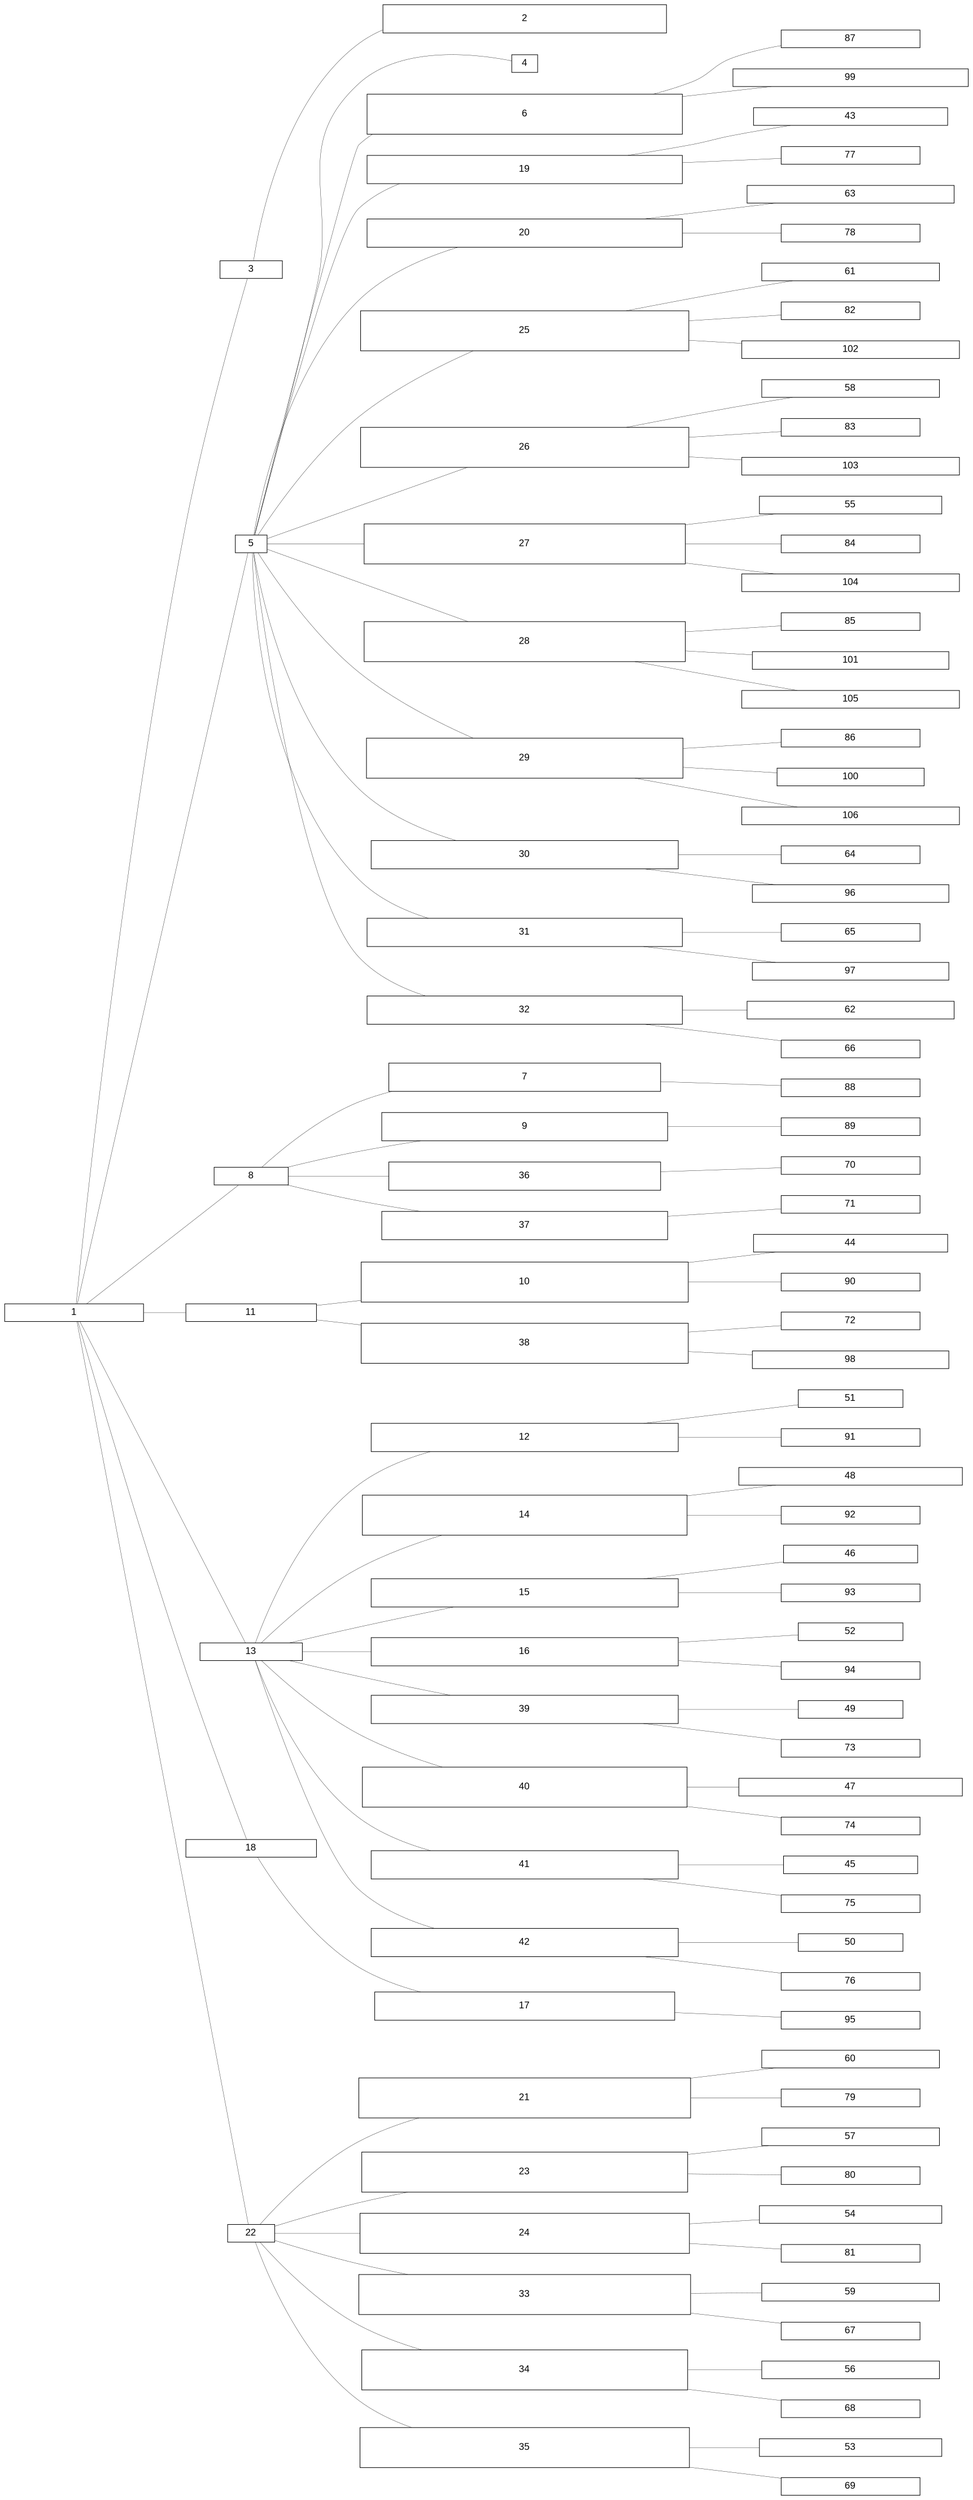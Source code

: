 graph graph0 {

    fontsize=8; 
    fontname="Arial";
    splines=true; 
    sep=1;
    overlap=false;


    rankdir=LR;


{ 
    node [shape=rect,fontname="Arial",fontsize=8,margin=0,penwidth=0.5,fillcolor=none];

    1 [fixedsize=true,id="el1",width=1.635,height=0.207];
    2 [fixedsize=true,id="el2",width=3.341,height=0.339];
    3 [fixedsize=true,id="el3",width=0.739,height=0.207];
    4 [fixedsize=true,id="el4",width=0.305,height=0.207];
    5 [fixedsize=true,id="el5",width=0.374,height=0.207];
    6 [fixedsize=true,id="el6",width=3.722,height=0.467];
    7 [fixedsize=true,id="el7",width=3.207,height=0.339];
    8 [fixedsize=true,id="el8",width=0.873,height=0.207];
    9 [fixedsize=true,id="el9",width=3.379,height=0.339];
    10 [fixedsize=true,id="el10",width=3.867,height=0.467];
    11 [fixedsize=true,id="el11",width=1.536,height=0.207];
    12 [fixedsize=true,id="el12",width=3.619,height=0.339];
    13 [fixedsize=true,id="el13",width=1.204,height=0.207];
    14 [fixedsize=true,id="el14",width=3.836,height=0.467];
    15 [fixedsize=true,id="el15",width=3.619,height=0.339];
    16 [fixedsize=true,id="el16",width=3.619,height=0.339];
    17 [fixedsize=true,id="el17",width=3.540,height=0.339];
    18 [fixedsize=true,id="el18",width=1.535,height=0.207];
    19 [fixedsize=true,id="el19",width=3.722,height=0.339];
    20 [fixedsize=true,id="el20",width=3.722,height=0.339];
    21 [fixedsize=true,id="el21",width=3.915,height=0.467];
    22 [fixedsize=true,id="el22",width=0.561,height=0.207];
    23 [fixedsize=true,id="el23",width=3.842,height=0.467];
    24 [fixedsize=true,id="el24",width=3.887,height=0.467];
    25 [fixedsize=true,id="el25",width=3.880,height=0.467];
    26 [fixedsize=true,id="el26",width=3.879,height=0.467];
    27 [fixedsize=true,id="el27",width=3.790,height=0.467];
    28 [fixedsize=true,id="el28",width=3.790,height=0.467];
    29 [fixedsize=true,id="el29",width=3.737,height=0.467];
    30 [fixedsize=true,id="el30",width=3.628,height=0.339];
    31 [fixedsize=true,id="el31",width=3.722,height=0.339];
    32 [fixedsize=true,id="el32",width=3.722,height=0.339];
    33 [fixedsize=true,id="el33",width=3.915,height=0.467];
    34 [fixedsize=true,id="el34",width=3.842,height=0.467];
    35 [fixedsize=true,id="el35",width=3.887,height=0.467];
    36 [fixedsize=true,id="el36",width=3.207,height=0.339];
    37 [fixedsize=true,id="el37",width=3.379,height=0.339];
    38 [fixedsize=true,id="el38",width=3.867,height=0.467];
    39 [fixedsize=true,id="el39",width=3.619,height=0.339];
    40 [fixedsize=true,id="el40",width=3.836,height=0.467];
    41 [fixedsize=true,id="el41",width=3.619,height=0.339];
    42 [fixedsize=true,id="el42",width=3.619,height=0.339];
    43 [fixedsize=true,id="el43",width=2.286,height=0.207];
    44 [fixedsize=true,id="el44",width=2.286,height=0.207];
    45 [fixedsize=true,id="el45",width=1.589,height=0.207];
    46 [fixedsize=true,id="el46",width=1.589,height=0.207];
    47 [fixedsize=true,id="el47",width=2.637,height=0.207];
    48 [fixedsize=true,id="el48",width=2.637,height=0.207];
    49 [fixedsize=true,id="el49",width=1.241,height=0.207];
    50 [fixedsize=true,id="el50",width=1.241,height=0.207];
    51 [fixedsize=true,id="el51",width=1.241,height=0.207];
    52 [fixedsize=true,id="el52",width=1.241,height=0.207];
    53 [fixedsize=true,id="el53",width=2.151,height=0.207];
    54 [fixedsize=true,id="el54",width=2.151,height=0.207];
    55 [fixedsize=true,id="el55",width=2.151,height=0.207];
    56 [fixedsize=true,id="el56",width=2.092,height=0.207];
    57 [fixedsize=true,id="el57",width=2.092,height=0.207];
    58 [fixedsize=true,id="el58",width=2.092,height=0.207];
    59 [fixedsize=true,id="el59",width=2.092,height=0.207];
    60 [fixedsize=true,id="el60",width=2.092,height=0.207];
    61 [fixedsize=true,id="el61",width=2.092,height=0.207];
    62 [fixedsize=true,id="el62",width=2.451,height=0.207];
    63 [fixedsize=true,id="el63",width=2.451,height=0.207];
    64 [fixedsize=true,id="el64",width=1.635,height=0.207];
    65 [fixedsize=true,id="el65",width=1.635,height=0.207];
    66 [fixedsize=true,id="el66",width=1.635,height=0.207];
    67 [fixedsize=true,id="el67",width=1.635,height=0.207];
    68 [fixedsize=true,id="el68",width=1.635,height=0.207];
    69 [fixedsize=true,id="el69",width=1.635,height=0.207];
    70 [fixedsize=true,id="el70",width=1.635,height=0.207];
    71 [fixedsize=true,id="el71",width=1.635,height=0.207];
    72 [fixedsize=true,id="el72",width=1.635,height=0.207];
    73 [fixedsize=true,id="el73",width=1.635,height=0.207];
    74 [fixedsize=true,id="el74",width=1.635,height=0.207];
    75 [fixedsize=true,id="el75",width=1.635,height=0.207];
    76 [fixedsize=true,id="el76",width=1.635,height=0.207];
    77 [fixedsize=true,id="el77",width=1.635,height=0.207];
    78 [fixedsize=true,id="el78",width=1.635,height=0.207];
    79 [fixedsize=true,id="el79",width=1.635,height=0.207];
    80 [fixedsize=true,id="el80",width=1.635,height=0.207];
    81 [fixedsize=true,id="el81",width=1.635,height=0.207];
    82 [fixedsize=true,id="el82",width=1.635,height=0.207];
    83 [fixedsize=true,id="el83",width=1.635,height=0.207];
    84 [fixedsize=true,id="el84",width=1.635,height=0.207];
    85 [fixedsize=true,id="el85",width=1.635,height=0.207];
    86 [fixedsize=true,id="el86",width=1.635,height=0.207];
    87 [fixedsize=true,id="el87",width=1.635,height=0.207];
    88 [fixedsize=true,id="el88",width=1.635,height=0.207];
    89 [fixedsize=true,id="el89",width=1.635,height=0.207];
    90 [fixedsize=true,id="el90",width=1.635,height=0.207];
    91 [fixedsize=true,id="el91",width=1.635,height=0.207];
    92 [fixedsize=true,id="el92",width=1.635,height=0.207];
    93 [fixedsize=true,id="el93",width=1.635,height=0.207];
    94 [fixedsize=true,id="el94",width=1.635,height=0.207];
    95 [fixedsize=true,id="el95",width=1.635,height=0.207];
    96 [fixedsize=true,id="el96",width=2.318,height=0.207];
    97 [fixedsize=true,id="el97",width=2.318,height=0.207];
    98 [fixedsize=true,id="el98",width=2.318,height=0.207];
    99 [fixedsize=true,id="el99",width=2.779,height=0.207];
    100 [fixedsize=true,id="el100",width=1.731,height=0.207];
    101 [fixedsize=true,id="el101",width=2.316,height=0.207];
    102 [fixedsize=true,id="el102",width=2.568,height=0.207];
    103 [fixedsize=true,id="el103",width=2.568,height=0.207];
    104 [fixedsize=true,id="el104",width=2.568,height=0.207];
    105 [fixedsize=true,id="el105",width=2.568,height=0.207];
    106 [fixedsize=true,id="el106",width=2.568,height=0.207];
}
edge [penwidth=0.2];
3 -- 2 [id="edge3_2",dir="none"];
5 -- 4 [id="edge5_4",dir="none"];
5 -- 6 [id="edge5_6",dir="none"];
8 -- 7 [id="edge8_7",dir="none"];
8 -- 9 [id="edge8_9",dir="none"];
11 -- 10 [id="edge11_10",dir="none"];
13 -- 12 [id="edge13_12",dir="none"];
13 -- 14 [id="edge13_14",dir="none"];
13 -- 15 [id="edge13_15",dir="none"];
13 -- 16 [id="edge13_16",dir="none"];
18 -- 17 [id="edge18_17",dir="none"];
5 -- 19 [id="edge5_19",dir="none"];
5 -- 20 [id="edge5_20",dir="none"];
22 -- 21 [id="edge22_21",dir="none"];
22 -- 23 [id="edge22_23",dir="none"];
22 -- 24 [id="edge22_24",dir="none"];
5 -- 25 [id="edge5_25",dir="none"];
5 -- 26 [id="edge5_26",dir="none"];
5 -- 27 [id="edge5_27",dir="none"];
5 -- 28 [id="edge5_28",dir="none"];
5 -- 29 [id="edge5_29",dir="none"];
5 -- 30 [id="edge5_30",dir="none"];
5 -- 31 [id="edge5_31",dir="none"];
5 -- 32 [id="edge5_32",dir="none"];
22 -- 33 [id="edge22_33",dir="none"];
22 -- 34 [id="edge22_34",dir="none"];
22 -- 35 [id="edge22_35",dir="none"];
8 -- 36 [id="edge8_36",dir="none"];
8 -- 37 [id="edge8_37",dir="none"];
11 -- 38 [id="edge11_38",dir="none"];
13 -- 39 [id="edge13_39",dir="none"];
13 -- 40 [id="edge13_40",dir="none"];
13 -- 41 [id="edge13_41",dir="none"];
13 -- 42 [id="edge13_42",dir="none"];
19 -- 43 [id="edge19_43",dir="none"];
10 -- 44 [id="edge10_44",dir="none"];
41 -- 45 [id="edge41_45",dir="none"];
15 -- 46 [id="edge15_46",dir="none"];
40 -- 47 [id="edge40_47",dir="none"];
14 -- 48 [id="edge14_48",dir="none"];
39 -- 49 [id="edge39_49",dir="none"];
42 -- 50 [id="edge42_50",dir="none"];
12 -- 51 [id="edge12_51",dir="none"];
16 -- 52 [id="edge16_52",dir="none"];
35 -- 53 [id="edge35_53",dir="none"];
24 -- 54 [id="edge24_54",dir="none"];
27 -- 55 [id="edge27_55",dir="none"];
34 -- 56 [id="edge34_56",dir="none"];
23 -- 57 [id="edge23_57",dir="none"];
26 -- 58 [id="edge26_58",dir="none"];
33 -- 59 [id="edge33_59",dir="none"];
21 -- 60 [id="edge21_60",dir="none"];
25 -- 61 [id="edge25_61",dir="none"];
32 -- 62 [id="edge32_62",dir="none"];
20 -- 63 [id="edge20_63",dir="none"];
30 -- 64 [id="edge30_64",dir="none"];
31 -- 65 [id="edge31_65",dir="none"];
32 -- 66 [id="edge32_66",dir="none"];
33 -- 67 [id="edge33_67",dir="none"];
34 -- 68 [id="edge34_68",dir="none"];
35 -- 69 [id="edge35_69",dir="none"];
36 -- 70 [id="edge36_70",dir="none"];
37 -- 71 [id="edge37_71",dir="none"];
38 -- 72 [id="edge38_72",dir="none"];
39 -- 73 [id="edge39_73",dir="none"];
40 -- 74 [id="edge40_74",dir="none"];
41 -- 75 [id="edge41_75",dir="none"];
42 -- 76 [id="edge42_76",dir="none"];
19 -- 77 [id="edge19_77",dir="none"];
20 -- 78 [id="edge20_78",dir="none"];
21 -- 79 [id="edge21_79",dir="none"];
23 -- 80 [id="edge23_80",dir="none"];
24 -- 81 [id="edge24_81",dir="none"];
25 -- 82 [id="edge25_82",dir="none"];
26 -- 83 [id="edge26_83",dir="none"];
27 -- 84 [id="edge27_84",dir="none"];
28 -- 85 [id="edge28_85",dir="none"];
29 -- 86 [id="edge29_86",dir="none"];
6 -- 87 [id="edge6_87",dir="none"];
7 -- 88 [id="edge7_88",dir="none"];
9 -- 89 [id="edge9_89",dir="none"];
10 -- 90 [id="edge10_90",dir="none"];
12 -- 91 [id="edge12_91",dir="none"];
14 -- 92 [id="edge14_92",dir="none"];
15 -- 93 [id="edge15_93",dir="none"];
16 -- 94 [id="edge16_94",dir="none"];
17 -- 95 [id="edge17_95",dir="none"];
30 -- 96 [id="edge30_96",dir="none"];
31 -- 97 [id="edge31_97",dir="none"];
38 -- 98 [id="edge38_98",dir="none"];
6 -- 99 [id="edge6_99",dir="none"];
29 -- 100 [id="edge29_100",dir="none"];
28 -- 101 [id="edge28_101",dir="none"];
25 -- 102 [id="edge25_102",dir="none"];
26 -- 103 [id="edge26_103",dir="none"];
27 -- 104 [id="edge27_104",dir="none"];
28 -- 105 [id="edge28_105",dir="none"];
29 -- 106 [id="edge29_106",dir="none"];
1 -- 3 [id="edge1_3",dir="none"];
1 -- 5 [id="edge1_5",dir="none"];
1 -- 8 [id="edge1_8",dir="none"];
1 -- 11 [id="edge1_11",dir="none"];
1 -- 13 [id="edge1_13",dir="none"];
1 -- 18 [id="edge1_18",dir="none"];
1 -- 22 [id="edge1_22",dir="none"];
}
